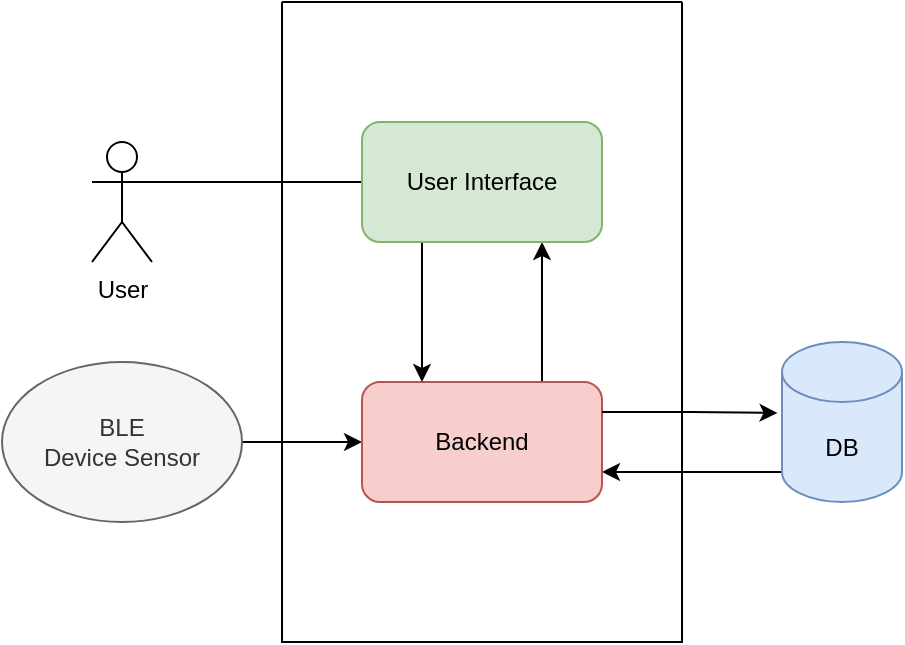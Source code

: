 <mxfile version="21.6.1" type="github">
  <diagram name="Page-1" id="lApT0UTj7JVUsZwlu9y5">
    <mxGraphModel dx="2074" dy="1078" grid="1" gridSize="10" guides="1" tooltips="1" connect="1" arrows="1" fold="1" page="1" pageScale="1" pageWidth="827" pageHeight="1169" math="0" shadow="0">
      <root>
        <mxCell id="0" />
        <mxCell id="1" parent="0" />
        <mxCell id="Y6wdAzNcamGsidRHLvat-17" style="edgeStyle=orthogonalEdgeStyle;rounded=0;orthogonalLoop=1;jettySize=auto;html=1;exitX=1;exitY=0.333;exitDx=0;exitDy=0;exitPerimeter=0;entryX=0;entryY=0.5;entryDx=0;entryDy=0;endArrow=none;endFill=0;" edge="1" parent="1" source="Y6wdAzNcamGsidRHLvat-5" target="Y6wdAzNcamGsidRHLvat-11">
          <mxGeometry relative="1" as="geometry" />
        </mxCell>
        <mxCell id="Y6wdAzNcamGsidRHLvat-5" value="User" style="shape=umlActor;verticalLabelPosition=bottom;verticalAlign=top;html=1;outlineConnect=0;" vertex="1" parent="1">
          <mxGeometry x="145" y="290" width="30" height="60" as="geometry" />
        </mxCell>
        <mxCell id="Y6wdAzNcamGsidRHLvat-16" style="edgeStyle=orthogonalEdgeStyle;rounded=0;orthogonalLoop=1;jettySize=auto;html=1;exitX=1;exitY=0.5;exitDx=0;exitDy=0;endArrow=classic;endFill=1;" edge="1" parent="1" source="Y6wdAzNcamGsidRHLvat-8" target="Y6wdAzNcamGsidRHLvat-12">
          <mxGeometry relative="1" as="geometry" />
        </mxCell>
        <mxCell id="Y6wdAzNcamGsidRHLvat-8" value="BLE&lt;br&gt;Device Sensor" style="ellipse;whiteSpace=wrap;html=1;fillColor=#f5f5f5;fontColor=#333333;strokeColor=#666666;" vertex="1" parent="1">
          <mxGeometry x="100" y="400" width="120" height="80" as="geometry" />
        </mxCell>
        <mxCell id="Y6wdAzNcamGsidRHLvat-22" style="edgeStyle=orthogonalEdgeStyle;rounded=0;orthogonalLoop=1;jettySize=auto;html=1;exitX=0;exitY=1;exitDx=0;exitDy=-15;exitPerimeter=0;entryX=1;entryY=0.75;entryDx=0;entryDy=0;" edge="1" parent="1" source="Y6wdAzNcamGsidRHLvat-13" target="Y6wdAzNcamGsidRHLvat-12">
          <mxGeometry relative="1" as="geometry" />
        </mxCell>
        <mxCell id="Y6wdAzNcamGsidRHLvat-13" value="DB" style="shape=cylinder3;whiteSpace=wrap;html=1;boundedLbl=1;backgroundOutline=1;size=15;fillColor=#dae8fc;strokeColor=#6c8ebf;" vertex="1" parent="1">
          <mxGeometry x="490" y="390" width="60" height="80" as="geometry" />
        </mxCell>
        <mxCell id="Y6wdAzNcamGsidRHLvat-15" value="" style="swimlane;startSize=0;" vertex="1" parent="1">
          <mxGeometry x="240" y="220" width="200" height="320" as="geometry" />
        </mxCell>
        <mxCell id="Y6wdAzNcamGsidRHLvat-20" style="edgeStyle=orthogonalEdgeStyle;rounded=0;orthogonalLoop=1;jettySize=auto;html=1;exitX=0.75;exitY=0;exitDx=0;exitDy=0;entryX=0.75;entryY=1;entryDx=0;entryDy=0;" edge="1" parent="Y6wdAzNcamGsidRHLvat-15" source="Y6wdAzNcamGsidRHLvat-12" target="Y6wdAzNcamGsidRHLvat-11">
          <mxGeometry relative="1" as="geometry" />
        </mxCell>
        <mxCell id="Y6wdAzNcamGsidRHLvat-12" value="Backend" style="rounded=1;whiteSpace=wrap;html=1;fillColor=#f8cecc;strokeColor=#b85450;" vertex="1" parent="Y6wdAzNcamGsidRHLvat-15">
          <mxGeometry x="40" y="190" width="120" height="60" as="geometry" />
        </mxCell>
        <mxCell id="Y6wdAzNcamGsidRHLvat-19" style="edgeStyle=orthogonalEdgeStyle;rounded=0;orthogonalLoop=1;jettySize=auto;html=1;exitX=0.25;exitY=1;exitDx=0;exitDy=0;entryX=0.25;entryY=0;entryDx=0;entryDy=0;" edge="1" parent="Y6wdAzNcamGsidRHLvat-15" source="Y6wdAzNcamGsidRHLvat-11" target="Y6wdAzNcamGsidRHLvat-12">
          <mxGeometry relative="1" as="geometry" />
        </mxCell>
        <mxCell id="Y6wdAzNcamGsidRHLvat-11" value="User Interface" style="rounded=1;whiteSpace=wrap;html=1;fillColor=#d5e8d4;strokeColor=#82b366;" vertex="1" parent="Y6wdAzNcamGsidRHLvat-15">
          <mxGeometry x="40" y="60" width="120" height="60" as="geometry" />
        </mxCell>
        <mxCell id="Y6wdAzNcamGsidRHLvat-26" style="edgeStyle=orthogonalEdgeStyle;rounded=0;orthogonalLoop=1;jettySize=auto;html=1;exitX=1;exitY=0.25;exitDx=0;exitDy=0;entryX=-0.037;entryY=0.443;entryDx=0;entryDy=0;entryPerimeter=0;" edge="1" parent="1" source="Y6wdAzNcamGsidRHLvat-12" target="Y6wdAzNcamGsidRHLvat-13">
          <mxGeometry relative="1" as="geometry" />
        </mxCell>
      </root>
    </mxGraphModel>
  </diagram>
</mxfile>
